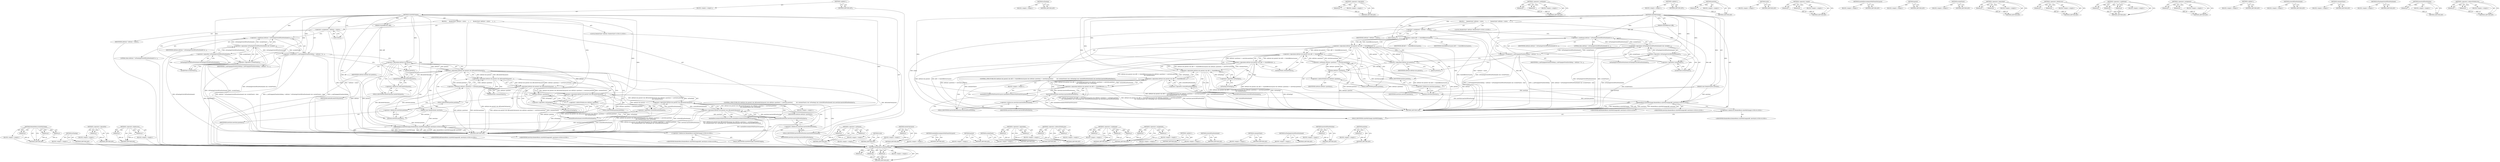 digraph "position" {
vulnerable_160 [label=<(METHOD,RenderBlock.styleWillChange)>];
vulnerable_161 [label=<(PARAM,p1)>];
vulnerable_162 [label=<(PARAM,p2)>];
vulnerable_163 [label=<(PARAM,p3)>];
vulnerable_164 [label=<(BLOCK,&lt;empty&gt;,&lt;empty&gt;)>];
vulnerable_165 [label=<(METHOD_RETURN,ANY)>];
vulnerable_147 [label=<(METHOD,isFloating)>];
vulnerable_148 [label=<(BLOCK,&lt;empty&gt;,&lt;empty&gt;)>];
vulnerable_149 [label=<(METHOD_RETURN,ANY)>];
vulnerable_107 [label=<(METHOD,&lt;operator&gt;.logicalNot)>];
vulnerable_108 [label=<(PARAM,p1)>];
vulnerable_109 [label=<(BLOCK,&lt;empty&gt;,&lt;empty&gt;)>];
vulnerable_110 [label=<(METHOD_RETURN,ANY)>];
vulnerable_125 [label=<(METHOD,&lt;operator&gt;.notEquals)>];
vulnerable_126 [label=<(PARAM,p1)>];
vulnerable_127 [label=<(PARAM,p2)>];
vulnerable_128 [label=<(BLOCK,&lt;empty&gt;,&lt;empty&gt;)>];
vulnerable_129 [label=<(METHOD_RETURN,ANY)>];
vulnerable_6 [label=<(METHOD,&lt;global&gt;)<SUB>1</SUB>>];
vulnerable_7 [label=<(BLOCK,&lt;empty&gt;,&lt;empty&gt;)<SUB>1</SUB>>];
vulnerable_8 [label=<(METHOD,styleWillChange)<SUB>1</SUB>>];
vulnerable_9 [label=<(PARAM,StyleDifference diff)<SUB>1</SUB>>];
vulnerable_10 [label=<(PARAM,const RenderStyle&amp; newStyle)<SUB>1</SUB>>];
vulnerable_11 [label=<(BLOCK,{
     RenderStyle* oldStyle = style();
     s_...,{
     RenderStyle* oldStyle = style();
     s_...)<SUB>2</SUB>>];
vulnerable_12 [label="<(LOCAL,RenderStyle* oldStyle: RenderStyle*)<SUB>3</SUB>>"];
vulnerable_13 [label=<(&lt;operator&gt;.assignment,* oldStyle = style())<SUB>3</SUB>>];
vulnerable_14 [label=<(IDENTIFIER,oldStyle,* oldStyle = style())<SUB>3</SUB>>];
vulnerable_15 [label=<(style,style())<SUB>3</SUB>>];
vulnerable_16 [label=<(&lt;operator&gt;.assignment,s_canPropagateFloatIntoSibling = oldStyle ? !is...)<SUB>4</SUB>>];
vulnerable_17 [label=<(IDENTIFIER,s_canPropagateFloatIntoSibling,s_canPropagateFloatIntoSibling = oldStyle ? !is...)<SUB>4</SUB>>];
vulnerable_18 [label=<(&lt;operator&gt;.conditional,oldStyle ? !isFloatingOrOutOfFlowPositioned() &amp;...)<SUB>4</SUB>>];
vulnerable_19 [label=<(IDENTIFIER,oldStyle,oldStyle ? !isFloatingOrOutOfFlowPositioned() &amp;...)<SUB>4</SUB>>];
vulnerable_20 [label=<(&lt;operator&gt;.logicalAnd,!isFloatingOrOutOfFlowPositioned() &amp;&amp; !avoidsFl...)<SUB>4</SUB>>];
vulnerable_21 [label=<(&lt;operator&gt;.logicalNot,!isFloatingOrOutOfFlowPositioned())<SUB>4</SUB>>];
vulnerable_22 [label=<(isFloatingOrOutOfFlowPositioned,isFloatingOrOutOfFlowPositioned())<SUB>4</SUB>>];
vulnerable_23 [label=<(&lt;operator&gt;.logicalNot,!avoidsFloats())<SUB>4</SUB>>];
vulnerable_24 [label=<(avoidsFloats,avoidsFloats())<SUB>4</SUB>>];
vulnerable_25 [label=<(LITERAL,false,oldStyle ? !isFloatingOrOutOfFlowPositioned() &amp;...)<SUB>4</SUB>>];
vulnerable_26 [label=<(CONTROL_STRUCTURE,IF,if (oldStyle &amp;&amp; parent() &amp;&amp; diff == StyleDifferenceLayout &amp;&amp; oldStyle-&gt;position() != newStyle.position()
         &amp;&amp; containsFloats() &amp;&amp; !isFloating() &amp;&amp; !isOutOfFlowPositioned() &amp;&amp; newStyle.hasOutOfFlowPosition()))<SUB>5</SUB>>];
vulnerable_27 [label=<(&lt;operator&gt;.logicalAnd,oldStyle &amp;&amp; parent() &amp;&amp; diff == StyleDifference...)<SUB>5</SUB>>];
vulnerable_28 [label=<(&lt;operator&gt;.logicalAnd,oldStyle &amp;&amp; parent() &amp;&amp; diff == StyleDifference...)<SUB>5</SUB>>];
vulnerable_29 [label=<(&lt;operator&gt;.logicalAnd,oldStyle &amp;&amp; parent() &amp;&amp; diff == StyleDifference...)<SUB>5</SUB>>];
vulnerable_30 [label=<(&lt;operator&gt;.logicalAnd,oldStyle &amp;&amp; parent() &amp;&amp; diff == StyleDifference...)<SUB>5</SUB>>];
vulnerable_31 [label=<(&lt;operator&gt;.logicalAnd,oldStyle &amp;&amp; parent() &amp;&amp; diff == StyleDifference...)<SUB>5</SUB>>];
vulnerable_32 [label=<(&lt;operator&gt;.logicalAnd,oldStyle &amp;&amp; parent() &amp;&amp; diff == StyleDifference...)<SUB>5</SUB>>];
vulnerable_33 [label=<(&lt;operator&gt;.logicalAnd,oldStyle &amp;&amp; parent())<SUB>5</SUB>>];
vulnerable_34 [label=<(IDENTIFIER,oldStyle,oldStyle &amp;&amp; parent())<SUB>5</SUB>>];
vulnerable_35 [label=<(parent,parent())<SUB>5</SUB>>];
vulnerable_36 [label=<(&lt;operator&gt;.equals,diff == StyleDifferenceLayout)<SUB>5</SUB>>];
vulnerable_37 [label=<(IDENTIFIER,diff,diff == StyleDifferenceLayout)<SUB>5</SUB>>];
vulnerable_38 [label=<(IDENTIFIER,StyleDifferenceLayout,diff == StyleDifferenceLayout)<SUB>5</SUB>>];
vulnerable_39 [label=<(&lt;operator&gt;.notEquals,oldStyle-&gt;position() != newStyle.position())<SUB>5</SUB>>];
vulnerable_40 [label=<(position,oldStyle-&gt;position())<SUB>5</SUB>>];
vulnerable_41 [label=<(&lt;operator&gt;.indirectFieldAccess,oldStyle-&gt;position)<SUB>5</SUB>>];
vulnerable_42 [label=<(IDENTIFIER,oldStyle,oldStyle-&gt;position())<SUB>5</SUB>>];
vulnerable_43 [label=<(FIELD_IDENTIFIER,position,position)<SUB>5</SUB>>];
vulnerable_44 [label=<(position,newStyle.position())<SUB>5</SUB>>];
vulnerable_45 [label=<(&lt;operator&gt;.fieldAccess,newStyle.position)<SUB>5</SUB>>];
vulnerable_46 [label=<(IDENTIFIER,newStyle,newStyle.position())<SUB>5</SUB>>];
vulnerable_47 [label=<(FIELD_IDENTIFIER,position,position)<SUB>5</SUB>>];
vulnerable_48 [label=<(containsFloats,containsFloats())<SUB>6</SUB>>];
vulnerable_49 [label=<(&lt;operator&gt;.logicalNot,!isFloating())<SUB>6</SUB>>];
vulnerable_50 [label=<(isFloating,isFloating())<SUB>6</SUB>>];
vulnerable_51 [label=<(&lt;operator&gt;.logicalNot,!isOutOfFlowPositioned())<SUB>6</SUB>>];
vulnerable_52 [label=<(isOutOfFlowPositioned,isOutOfFlowPositioned())<SUB>6</SUB>>];
vulnerable_53 [label=<(hasOutOfFlowPosition,newStyle.hasOutOfFlowPosition())<SUB>6</SUB>>];
vulnerable_54 [label=<(&lt;operator&gt;.fieldAccess,newStyle.hasOutOfFlowPosition)<SUB>6</SUB>>];
vulnerable_55 [label=<(IDENTIFIER,newStyle,newStyle.hasOutOfFlowPosition())<SUB>6</SUB>>];
vulnerable_56 [label=<(FIELD_IDENTIFIER,hasOutOfFlowPosition,hasOutOfFlowPosition)<SUB>6</SUB>>];
vulnerable_57 [label=<(BLOCK,&lt;empty&gt;,&lt;empty&gt;)<SUB>7</SUB>>];
vulnerable_58 [label=<(markAllDescendantsWithFloatsForLayout,markAllDescendantsWithFloatsForLayout())<SUB>7</SUB>>];
vulnerable_59 [label="<(RenderBlock.styleWillChange,RenderBlock::styleWillChange(diff, newStyle))<SUB>9</SUB>>"];
vulnerable_60 [label="<(&lt;operator&gt;.fieldAccess,RenderBlock::styleWillChange)<SUB>9</SUB>>"];
vulnerable_61 [label="<(IDENTIFIER,RenderBlock,RenderBlock::styleWillChange(diff, newStyle))<SUB>9</SUB>>"];
vulnerable_62 [label=<(FIELD_IDENTIFIER,styleWillChange,styleWillChange)<SUB>9</SUB>>];
vulnerable_63 [label="<(IDENTIFIER,diff,RenderBlock::styleWillChange(diff, newStyle))<SUB>9</SUB>>"];
vulnerable_64 [label="<(IDENTIFIER,newStyle,RenderBlock::styleWillChange(diff, newStyle))<SUB>9</SUB>>"];
vulnerable_65 [label=<(METHOD_RETURN,void)<SUB>1</SUB>>];
vulnerable_67 [label=<(METHOD_RETURN,ANY)<SUB>1</SUB>>];
vulnerable_130 [label=<(METHOD,position)>];
vulnerable_131 [label=<(PARAM,p1)>];
vulnerable_132 [label=<(BLOCK,&lt;empty&gt;,&lt;empty&gt;)>];
vulnerable_133 [label=<(METHOD_RETURN,ANY)>];
vulnerable_93 [label=<(METHOD,style)>];
vulnerable_94 [label=<(BLOCK,&lt;empty&gt;,&lt;empty&gt;)>];
vulnerable_95 [label=<(METHOD_RETURN,ANY)>];
vulnerable_120 [label=<(METHOD,&lt;operator&gt;.equals)>];
vulnerable_121 [label=<(PARAM,p1)>];
vulnerable_122 [label=<(PARAM,p2)>];
vulnerable_123 [label=<(BLOCK,&lt;empty&gt;,&lt;empty&gt;)>];
vulnerable_124 [label=<(METHOD_RETURN,ANY)>];
vulnerable_157 [label=<(METHOD,markAllDescendantsWithFloatsForLayout)>];
vulnerable_158 [label=<(BLOCK,&lt;empty&gt;,&lt;empty&gt;)>];
vulnerable_159 [label=<(METHOD_RETURN,ANY)>];
vulnerable_117 [label=<(METHOD,parent)>];
vulnerable_118 [label=<(BLOCK,&lt;empty&gt;,&lt;empty&gt;)>];
vulnerable_119 [label=<(METHOD_RETURN,ANY)>];
vulnerable_114 [label=<(METHOD,avoidsFloats)>];
vulnerable_115 [label=<(BLOCK,&lt;empty&gt;,&lt;empty&gt;)>];
vulnerable_116 [label=<(METHOD_RETURN,ANY)>];
vulnerable_102 [label=<(METHOD,&lt;operator&gt;.logicalAnd)>];
vulnerable_103 [label=<(PARAM,p1)>];
vulnerable_104 [label=<(PARAM,p2)>];
vulnerable_105 [label=<(BLOCK,&lt;empty&gt;,&lt;empty&gt;)>];
vulnerable_106 [label=<(METHOD_RETURN,ANY)>];
vulnerable_139 [label=<(METHOD,&lt;operator&gt;.fieldAccess)>];
vulnerable_140 [label=<(PARAM,p1)>];
vulnerable_141 [label=<(PARAM,p2)>];
vulnerable_142 [label=<(BLOCK,&lt;empty&gt;,&lt;empty&gt;)>];
vulnerable_143 [label=<(METHOD_RETURN,ANY)>];
vulnerable_96 [label=<(METHOD,&lt;operator&gt;.conditional)>];
vulnerable_97 [label=<(PARAM,p1)>];
vulnerable_98 [label=<(PARAM,p2)>];
vulnerable_99 [label=<(PARAM,p3)>];
vulnerable_100 [label=<(BLOCK,&lt;empty&gt;,&lt;empty&gt;)>];
vulnerable_101 [label=<(METHOD_RETURN,ANY)>];
vulnerable_88 [label=<(METHOD,&lt;operator&gt;.assignment)>];
vulnerable_89 [label=<(PARAM,p1)>];
vulnerable_90 [label=<(PARAM,p2)>];
vulnerable_91 [label=<(BLOCK,&lt;empty&gt;,&lt;empty&gt;)>];
vulnerable_92 [label=<(METHOD_RETURN,ANY)>];
vulnerable_82 [label=<(METHOD,&lt;global&gt;)<SUB>1</SUB>>];
vulnerable_83 [label=<(BLOCK,&lt;empty&gt;,&lt;empty&gt;)>];
vulnerable_84 [label=<(METHOD_RETURN,ANY)>];
vulnerable_150 [label=<(METHOD,isOutOfFlowPositioned)>];
vulnerable_151 [label=<(BLOCK,&lt;empty&gt;,&lt;empty&gt;)>];
vulnerable_152 [label=<(METHOD_RETURN,ANY)>];
vulnerable_144 [label=<(METHOD,containsFloats)>];
vulnerable_145 [label=<(BLOCK,&lt;empty&gt;,&lt;empty&gt;)>];
vulnerable_146 [label=<(METHOD_RETURN,ANY)>];
vulnerable_111 [label=<(METHOD,isFloatingOrOutOfFlowPositioned)>];
vulnerable_112 [label=<(BLOCK,&lt;empty&gt;,&lt;empty&gt;)>];
vulnerable_113 [label=<(METHOD_RETURN,ANY)>];
vulnerable_153 [label=<(METHOD,hasOutOfFlowPosition)>];
vulnerable_154 [label=<(PARAM,p1)>];
vulnerable_155 [label=<(BLOCK,&lt;empty&gt;,&lt;empty&gt;)>];
vulnerable_156 [label=<(METHOD_RETURN,ANY)>];
vulnerable_134 [label=<(METHOD,&lt;operator&gt;.indirectFieldAccess)>];
vulnerable_135 [label=<(PARAM,p1)>];
vulnerable_136 [label=<(PARAM,p2)>];
vulnerable_137 [label=<(BLOCK,&lt;empty&gt;,&lt;empty&gt;)>];
vulnerable_138 [label=<(METHOD_RETURN,ANY)>];
fixed_160 [label=<(METHOD,RenderBlock.styleWillChange)>];
fixed_161 [label=<(PARAM,p1)>];
fixed_162 [label=<(PARAM,p2)>];
fixed_163 [label=<(PARAM,p3)>];
fixed_164 [label=<(BLOCK,&lt;empty&gt;,&lt;empty&gt;)>];
fixed_165 [label=<(METHOD_RETURN,ANY)>];
fixed_147 [label=<(METHOD,isFloating)>];
fixed_148 [label=<(BLOCK,&lt;empty&gt;,&lt;empty&gt;)>];
fixed_149 [label=<(METHOD_RETURN,ANY)>];
fixed_108 [label=<(METHOD,&lt;operator&gt;.logicalNot)>];
fixed_109 [label=<(PARAM,p1)>];
fixed_110 [label=<(BLOCK,&lt;empty&gt;,&lt;empty&gt;)>];
fixed_111 [label=<(METHOD_RETURN,ANY)>];
fixed_125 [label=<(METHOD,&lt;operator&gt;.fieldAccess)>];
fixed_126 [label=<(PARAM,p1)>];
fixed_127 [label=<(PARAM,p2)>];
fixed_128 [label=<(BLOCK,&lt;empty&gt;,&lt;empty&gt;)>];
fixed_129 [label=<(METHOD_RETURN,ANY)>];
fixed_6 [label=<(METHOD,&lt;global&gt;)<SUB>1</SUB>>];
fixed_7 [label=<(BLOCK,&lt;empty&gt;,&lt;empty&gt;)<SUB>1</SUB>>];
fixed_8 [label=<(METHOD,styleWillChange)<SUB>1</SUB>>];
fixed_9 [label=<(PARAM,StyleDifference diff)<SUB>1</SUB>>];
fixed_10 [label=<(PARAM,const RenderStyle&amp; newStyle)<SUB>1</SUB>>];
fixed_11 [label=<(BLOCK,{
     RenderStyle* oldStyle = style();
     s_...,{
     RenderStyle* oldStyle = style();
     s_...)<SUB>2</SUB>>];
fixed_12 [label="<(LOCAL,RenderStyle* oldStyle: RenderStyle*)<SUB>3</SUB>>"];
fixed_13 [label=<(&lt;operator&gt;.assignment,* oldStyle = style())<SUB>3</SUB>>];
fixed_14 [label=<(IDENTIFIER,oldStyle,* oldStyle = style())<SUB>3</SUB>>];
fixed_15 [label=<(style,style())<SUB>3</SUB>>];
fixed_16 [label=<(&lt;operator&gt;.assignment,s_canPropagateFloatIntoSibling = oldStyle ? !is...)<SUB>4</SUB>>];
fixed_17 [label=<(IDENTIFIER,s_canPropagateFloatIntoSibling,s_canPropagateFloatIntoSibling = oldStyle ? !is...)<SUB>4</SUB>>];
fixed_18 [label=<(&lt;operator&gt;.conditional,oldStyle ? !isFloatingOrOutOfFlowPositioned() &amp;...)<SUB>4</SUB>>];
fixed_19 [label=<(IDENTIFIER,oldStyle,oldStyle ? !isFloatingOrOutOfFlowPositioned() &amp;...)<SUB>4</SUB>>];
fixed_20 [label=<(&lt;operator&gt;.logicalAnd,!isFloatingOrOutOfFlowPositioned() &amp;&amp; !avoidsFl...)<SUB>4</SUB>>];
fixed_21 [label=<(&lt;operator&gt;.logicalNot,!isFloatingOrOutOfFlowPositioned())<SUB>4</SUB>>];
fixed_22 [label=<(isFloatingOrOutOfFlowPositioned,isFloatingOrOutOfFlowPositioned())<SUB>4</SUB>>];
fixed_23 [label=<(&lt;operator&gt;.logicalNot,!avoidsFloats())<SUB>4</SUB>>];
fixed_24 [label=<(avoidsFloats,avoidsFloats())<SUB>4</SUB>>];
fixed_25 [label=<(LITERAL,false,oldStyle ? !isFloatingOrOutOfFlowPositioned() &amp;...)<SUB>4</SUB>>];
fixed_26 [label=<(CONTROL_STRUCTURE,IF,if (oldStyle &amp;&amp; parent() &amp;&amp; diff.needsFullLayout() &amp;&amp; oldStyle-&gt;position() != newStyle.position()
         &amp;&amp; containsFloats() &amp;&amp; !isFloating() &amp;&amp; !isOutOfFlowPositioned() &amp;&amp; newStyle.hasOutOfFlowPosition()))<SUB>5</SUB>>];
fixed_27 [label=<(&lt;operator&gt;.logicalAnd,oldStyle &amp;&amp; parent() &amp;&amp; diff.needsFullLayout() ...)<SUB>5</SUB>>];
fixed_28 [label=<(&lt;operator&gt;.logicalAnd,oldStyle &amp;&amp; parent() &amp;&amp; diff.needsFullLayout() ...)<SUB>5</SUB>>];
fixed_29 [label=<(&lt;operator&gt;.logicalAnd,oldStyle &amp;&amp; parent() &amp;&amp; diff.needsFullLayout() ...)<SUB>5</SUB>>];
fixed_30 [label=<(&lt;operator&gt;.logicalAnd,oldStyle &amp;&amp; parent() &amp;&amp; diff.needsFullLayout() ...)<SUB>5</SUB>>];
fixed_31 [label=<(&lt;operator&gt;.logicalAnd,oldStyle &amp;&amp; parent() &amp;&amp; diff.needsFullLayout() ...)<SUB>5</SUB>>];
fixed_32 [label=<(&lt;operator&gt;.logicalAnd,oldStyle &amp;&amp; parent() &amp;&amp; diff.needsFullLayout())<SUB>5</SUB>>];
fixed_33 [label=<(&lt;operator&gt;.logicalAnd,oldStyle &amp;&amp; parent())<SUB>5</SUB>>];
fixed_34 [label=<(IDENTIFIER,oldStyle,oldStyle &amp;&amp; parent())<SUB>5</SUB>>];
fixed_35 [label=<(parent,parent())<SUB>5</SUB>>];
fixed_36 [label=<(needsFullLayout,diff.needsFullLayout())<SUB>5</SUB>>];
fixed_37 [label=<(&lt;operator&gt;.fieldAccess,diff.needsFullLayout)<SUB>5</SUB>>];
fixed_38 [label=<(IDENTIFIER,diff,diff.needsFullLayout())<SUB>5</SUB>>];
fixed_39 [label=<(FIELD_IDENTIFIER,needsFullLayout,needsFullLayout)<SUB>5</SUB>>];
fixed_40 [label=<(&lt;operator&gt;.notEquals,oldStyle-&gt;position() != newStyle.position())<SUB>5</SUB>>];
fixed_41 [label=<(position,oldStyle-&gt;position())<SUB>5</SUB>>];
fixed_42 [label=<(&lt;operator&gt;.indirectFieldAccess,oldStyle-&gt;position)<SUB>5</SUB>>];
fixed_43 [label=<(IDENTIFIER,oldStyle,oldStyle-&gt;position())<SUB>5</SUB>>];
fixed_44 [label=<(FIELD_IDENTIFIER,position,position)<SUB>5</SUB>>];
fixed_45 [label=<(position,newStyle.position())<SUB>5</SUB>>];
fixed_46 [label=<(&lt;operator&gt;.fieldAccess,newStyle.position)<SUB>5</SUB>>];
fixed_47 [label=<(IDENTIFIER,newStyle,newStyle.position())<SUB>5</SUB>>];
fixed_48 [label=<(FIELD_IDENTIFIER,position,position)<SUB>5</SUB>>];
fixed_49 [label=<(containsFloats,containsFloats())<SUB>6</SUB>>];
fixed_50 [label=<(&lt;operator&gt;.logicalNot,!isFloating())<SUB>6</SUB>>];
fixed_51 [label=<(isFloating,isFloating())<SUB>6</SUB>>];
fixed_52 [label=<(&lt;operator&gt;.logicalNot,!isOutOfFlowPositioned())<SUB>6</SUB>>];
fixed_53 [label=<(isOutOfFlowPositioned,isOutOfFlowPositioned())<SUB>6</SUB>>];
fixed_54 [label=<(hasOutOfFlowPosition,newStyle.hasOutOfFlowPosition())<SUB>6</SUB>>];
fixed_55 [label=<(&lt;operator&gt;.fieldAccess,newStyle.hasOutOfFlowPosition)<SUB>6</SUB>>];
fixed_56 [label=<(IDENTIFIER,newStyle,newStyle.hasOutOfFlowPosition())<SUB>6</SUB>>];
fixed_57 [label=<(FIELD_IDENTIFIER,hasOutOfFlowPosition,hasOutOfFlowPosition)<SUB>6</SUB>>];
fixed_58 [label=<(BLOCK,&lt;empty&gt;,&lt;empty&gt;)<SUB>7</SUB>>];
fixed_59 [label=<(markAllDescendantsWithFloatsForLayout,markAllDescendantsWithFloatsForLayout())<SUB>7</SUB>>];
fixed_60 [label="<(RenderBlock.styleWillChange,RenderBlock::styleWillChange(diff, newStyle))<SUB>9</SUB>>"];
fixed_61 [label="<(&lt;operator&gt;.fieldAccess,RenderBlock::styleWillChange)<SUB>9</SUB>>"];
fixed_62 [label="<(IDENTIFIER,RenderBlock,RenderBlock::styleWillChange(diff, newStyle))<SUB>9</SUB>>"];
fixed_63 [label=<(FIELD_IDENTIFIER,styleWillChange,styleWillChange)<SUB>9</SUB>>];
fixed_64 [label="<(IDENTIFIER,diff,RenderBlock::styleWillChange(diff, newStyle))<SUB>9</SUB>>"];
fixed_65 [label="<(IDENTIFIER,newStyle,RenderBlock::styleWillChange(diff, newStyle))<SUB>9</SUB>>"];
fixed_66 [label=<(METHOD_RETURN,void)<SUB>1</SUB>>];
fixed_68 [label=<(METHOD_RETURN,ANY)<SUB>1</SUB>>];
fixed_130 [label=<(METHOD,&lt;operator&gt;.notEquals)>];
fixed_131 [label=<(PARAM,p1)>];
fixed_132 [label=<(PARAM,p2)>];
fixed_133 [label=<(BLOCK,&lt;empty&gt;,&lt;empty&gt;)>];
fixed_134 [label=<(METHOD_RETURN,ANY)>];
fixed_94 [label=<(METHOD,style)>];
fixed_95 [label=<(BLOCK,&lt;empty&gt;,&lt;empty&gt;)>];
fixed_96 [label=<(METHOD_RETURN,ANY)>];
fixed_121 [label=<(METHOD,needsFullLayout)>];
fixed_122 [label=<(PARAM,p1)>];
fixed_123 [label=<(BLOCK,&lt;empty&gt;,&lt;empty&gt;)>];
fixed_124 [label=<(METHOD_RETURN,ANY)>];
fixed_157 [label=<(METHOD,markAllDescendantsWithFloatsForLayout)>];
fixed_158 [label=<(BLOCK,&lt;empty&gt;,&lt;empty&gt;)>];
fixed_159 [label=<(METHOD_RETURN,ANY)>];
fixed_118 [label=<(METHOD,parent)>];
fixed_119 [label=<(BLOCK,&lt;empty&gt;,&lt;empty&gt;)>];
fixed_120 [label=<(METHOD_RETURN,ANY)>];
fixed_115 [label=<(METHOD,avoidsFloats)>];
fixed_116 [label=<(BLOCK,&lt;empty&gt;,&lt;empty&gt;)>];
fixed_117 [label=<(METHOD_RETURN,ANY)>];
fixed_103 [label=<(METHOD,&lt;operator&gt;.logicalAnd)>];
fixed_104 [label=<(PARAM,p1)>];
fixed_105 [label=<(PARAM,p2)>];
fixed_106 [label=<(BLOCK,&lt;empty&gt;,&lt;empty&gt;)>];
fixed_107 [label=<(METHOD_RETURN,ANY)>];
fixed_139 [label=<(METHOD,&lt;operator&gt;.indirectFieldAccess)>];
fixed_140 [label=<(PARAM,p1)>];
fixed_141 [label=<(PARAM,p2)>];
fixed_142 [label=<(BLOCK,&lt;empty&gt;,&lt;empty&gt;)>];
fixed_143 [label=<(METHOD_RETURN,ANY)>];
fixed_97 [label=<(METHOD,&lt;operator&gt;.conditional)>];
fixed_98 [label=<(PARAM,p1)>];
fixed_99 [label=<(PARAM,p2)>];
fixed_100 [label=<(PARAM,p3)>];
fixed_101 [label=<(BLOCK,&lt;empty&gt;,&lt;empty&gt;)>];
fixed_102 [label=<(METHOD_RETURN,ANY)>];
fixed_89 [label=<(METHOD,&lt;operator&gt;.assignment)>];
fixed_90 [label=<(PARAM,p1)>];
fixed_91 [label=<(PARAM,p2)>];
fixed_92 [label=<(BLOCK,&lt;empty&gt;,&lt;empty&gt;)>];
fixed_93 [label=<(METHOD_RETURN,ANY)>];
fixed_83 [label=<(METHOD,&lt;global&gt;)<SUB>1</SUB>>];
fixed_84 [label=<(BLOCK,&lt;empty&gt;,&lt;empty&gt;)>];
fixed_85 [label=<(METHOD_RETURN,ANY)>];
fixed_150 [label=<(METHOD,isOutOfFlowPositioned)>];
fixed_151 [label=<(BLOCK,&lt;empty&gt;,&lt;empty&gt;)>];
fixed_152 [label=<(METHOD_RETURN,ANY)>];
fixed_144 [label=<(METHOD,containsFloats)>];
fixed_145 [label=<(BLOCK,&lt;empty&gt;,&lt;empty&gt;)>];
fixed_146 [label=<(METHOD_RETURN,ANY)>];
fixed_112 [label=<(METHOD,isFloatingOrOutOfFlowPositioned)>];
fixed_113 [label=<(BLOCK,&lt;empty&gt;,&lt;empty&gt;)>];
fixed_114 [label=<(METHOD_RETURN,ANY)>];
fixed_153 [label=<(METHOD,hasOutOfFlowPosition)>];
fixed_154 [label=<(PARAM,p1)>];
fixed_155 [label=<(BLOCK,&lt;empty&gt;,&lt;empty&gt;)>];
fixed_156 [label=<(METHOD_RETURN,ANY)>];
fixed_135 [label=<(METHOD,position)>];
fixed_136 [label=<(PARAM,p1)>];
fixed_137 [label=<(BLOCK,&lt;empty&gt;,&lt;empty&gt;)>];
fixed_138 [label=<(METHOD_RETURN,ANY)>];
vulnerable_160 -> vulnerable_161  [key=0, label="AST: "];
vulnerable_160 -> vulnerable_161  [key=1, label="DDG: "];
vulnerable_160 -> vulnerable_164  [key=0, label="AST: "];
vulnerable_160 -> vulnerable_162  [key=0, label="AST: "];
vulnerable_160 -> vulnerable_162  [key=1, label="DDG: "];
vulnerable_160 -> vulnerable_165  [key=0, label="AST: "];
vulnerable_160 -> vulnerable_165  [key=1, label="CFG: "];
vulnerable_160 -> vulnerable_163  [key=0, label="AST: "];
vulnerable_160 -> vulnerable_163  [key=1, label="DDG: "];
vulnerable_161 -> vulnerable_165  [key=0, label="DDG: p1"];
vulnerable_162 -> vulnerable_165  [key=0, label="DDG: p2"];
vulnerable_163 -> vulnerable_165  [key=0, label="DDG: p3"];
vulnerable_147 -> vulnerable_148  [key=0, label="AST: "];
vulnerable_147 -> vulnerable_149  [key=0, label="AST: "];
vulnerable_147 -> vulnerable_149  [key=1, label="CFG: "];
vulnerable_107 -> vulnerable_108  [key=0, label="AST: "];
vulnerable_107 -> vulnerable_108  [key=1, label="DDG: "];
vulnerable_107 -> vulnerable_109  [key=0, label="AST: "];
vulnerable_107 -> vulnerable_110  [key=0, label="AST: "];
vulnerable_107 -> vulnerable_110  [key=1, label="CFG: "];
vulnerable_108 -> vulnerable_110  [key=0, label="DDG: p1"];
vulnerable_125 -> vulnerable_126  [key=0, label="AST: "];
vulnerable_125 -> vulnerable_126  [key=1, label="DDG: "];
vulnerable_125 -> vulnerable_128  [key=0, label="AST: "];
vulnerable_125 -> vulnerable_127  [key=0, label="AST: "];
vulnerable_125 -> vulnerable_127  [key=1, label="DDG: "];
vulnerable_125 -> vulnerable_129  [key=0, label="AST: "];
vulnerable_125 -> vulnerable_129  [key=1, label="CFG: "];
vulnerable_126 -> vulnerable_129  [key=0, label="DDG: p1"];
vulnerable_127 -> vulnerable_129  [key=0, label="DDG: p2"];
vulnerable_6 -> vulnerable_7  [key=0, label="AST: "];
vulnerable_6 -> vulnerable_67  [key=0, label="AST: "];
vulnerable_6 -> vulnerable_67  [key=1, label="CFG: "];
vulnerable_7 -> vulnerable_8  [key=0, label="AST: "];
vulnerable_8 -> vulnerable_9  [key=0, label="AST: "];
vulnerable_8 -> vulnerable_9  [key=1, label="DDG: "];
vulnerable_8 -> vulnerable_10  [key=0, label="AST: "];
vulnerable_8 -> vulnerable_10  [key=1, label="DDG: "];
vulnerable_8 -> vulnerable_11  [key=0, label="AST: "];
vulnerable_8 -> vulnerable_65  [key=0, label="AST: "];
vulnerable_8 -> vulnerable_15  [key=0, label="CFG: "];
vulnerable_8 -> vulnerable_13  [key=0, label="DDG: "];
vulnerable_8 -> vulnerable_16  [key=0, label="DDG: "];
vulnerable_8 -> vulnerable_59  [key=0, label="DDG: "];
vulnerable_8 -> vulnerable_18  [key=0, label="DDG: "];
vulnerable_8 -> vulnerable_58  [key=0, label="DDG: "];
vulnerable_8 -> vulnerable_21  [key=0, label="DDG: "];
vulnerable_8 -> vulnerable_23  [key=0, label="DDG: "];
vulnerable_8 -> vulnerable_51  [key=0, label="DDG: "];
vulnerable_8 -> vulnerable_30  [key=0, label="DDG: "];
vulnerable_8 -> vulnerable_49  [key=0, label="DDG: "];
vulnerable_8 -> vulnerable_33  [key=0, label="DDG: "];
vulnerable_8 -> vulnerable_36  [key=0, label="DDG: "];
vulnerable_9 -> vulnerable_59  [key=0, label="DDG: diff"];
vulnerable_9 -> vulnerable_36  [key=0, label="DDG: diff"];
vulnerable_10 -> vulnerable_59  [key=0, label="DDG: newStyle"];
vulnerable_10 -> vulnerable_53  [key=0, label="DDG: newStyle"];
vulnerable_10 -> vulnerable_44  [key=0, label="DDG: newStyle"];
vulnerable_11 -> vulnerable_12  [key=0, label="AST: "];
vulnerable_11 -> vulnerable_13  [key=0, label="AST: "];
vulnerable_11 -> vulnerable_16  [key=0, label="AST: "];
vulnerable_11 -> vulnerable_26  [key=0, label="AST: "];
vulnerable_11 -> vulnerable_59  [key=0, label="AST: "];
vulnerable_13 -> vulnerable_14  [key=0, label="AST: "];
vulnerable_13 -> vulnerable_15  [key=0, label="AST: "];
vulnerable_13 -> vulnerable_22  [key=0, label="CFG: "];
vulnerable_13 -> vulnerable_18  [key=0, label="CFG: "];
vulnerable_13 -> vulnerable_65  [key=0, label="DDG: style()"];
vulnerable_13 -> vulnerable_65  [key=1, label="DDG: * oldStyle = style()"];
vulnerable_15 -> vulnerable_13  [key=0, label="CFG: "];
vulnerable_16 -> vulnerable_17  [key=0, label="AST: "];
vulnerable_16 -> vulnerable_18  [key=0, label="AST: "];
vulnerable_16 -> vulnerable_35  [key=0, label="CFG: "];
vulnerable_16 -> vulnerable_33  [key=0, label="CFG: "];
vulnerable_16 -> vulnerable_65  [key=0, label="DDG: oldStyle ? !isFloatingOrOutOfFlowPositioned() &amp;&amp; !avoidsFloats() : false"];
vulnerable_16 -> vulnerable_65  [key=1, label="DDG: s_canPropagateFloatIntoSibling = oldStyle ? !isFloatingOrOutOfFlowPositioned() &amp;&amp; !avoidsFloats() : false"];
vulnerable_16 -> vulnerable_65  [key=2, label="DDG: s_canPropagateFloatIntoSibling"];
vulnerable_18 -> vulnerable_19  [key=0, label="AST: "];
vulnerable_18 -> vulnerable_20  [key=0, label="AST: "];
vulnerable_18 -> vulnerable_25  [key=0, label="AST: "];
vulnerable_18 -> vulnerable_16  [key=0, label="CFG: "];
vulnerable_18 -> vulnerable_65  [key=0, label="DDG: !isFloatingOrOutOfFlowPositioned() &amp;&amp; !avoidsFloats()"];
vulnerable_20 -> vulnerable_21  [key=0, label="AST: "];
vulnerable_20 -> vulnerable_23  [key=0, label="AST: "];
vulnerable_20 -> vulnerable_18  [key=0, label="CFG: "];
vulnerable_20 -> vulnerable_18  [key=1, label="DDG: !isFloatingOrOutOfFlowPositioned()"];
vulnerable_20 -> vulnerable_18  [key=2, label="DDG: !avoidsFloats()"];
vulnerable_20 -> vulnerable_65  [key=0, label="DDG: !isFloatingOrOutOfFlowPositioned()"];
vulnerable_20 -> vulnerable_65  [key=1, label="DDG: !avoidsFloats()"];
vulnerable_20 -> vulnerable_16  [key=0, label="DDG: !isFloatingOrOutOfFlowPositioned()"];
vulnerable_20 -> vulnerable_16  [key=1, label="DDG: !avoidsFloats()"];
vulnerable_21 -> vulnerable_22  [key=0, label="AST: "];
vulnerable_21 -> vulnerable_24  [key=0, label="CFG: "];
vulnerable_21 -> vulnerable_24  [key=1, label="CDG: "];
vulnerable_21 -> vulnerable_20  [key=0, label="CFG: "];
vulnerable_21 -> vulnerable_20  [key=1, label="DDG: isFloatingOrOutOfFlowPositioned()"];
vulnerable_21 -> vulnerable_65  [key=0, label="DDG: isFloatingOrOutOfFlowPositioned()"];
vulnerable_21 -> vulnerable_23  [key=0, label="CDG: "];
vulnerable_22 -> vulnerable_21  [key=0, label="CFG: "];
vulnerable_23 -> vulnerable_24  [key=0, label="AST: "];
vulnerable_23 -> vulnerable_20  [key=0, label="CFG: "];
vulnerable_23 -> vulnerable_20  [key=1, label="DDG: avoidsFloats()"];
vulnerable_23 -> vulnerable_65  [key=0, label="DDG: avoidsFloats()"];
vulnerable_24 -> vulnerable_23  [key=0, label="CFG: "];
vulnerable_26 -> vulnerable_27  [key=0, label="AST: "];
vulnerable_26 -> vulnerable_57  [key=0, label="AST: "];
vulnerable_27 -> vulnerable_28  [key=0, label="AST: "];
vulnerable_27 -> vulnerable_53  [key=0, label="AST: "];
vulnerable_27 -> vulnerable_58  [key=0, label="CFG: "];
vulnerable_27 -> vulnerable_58  [key=1, label="CDG: "];
vulnerable_27 -> vulnerable_62  [key=0, label="CFG: "];
vulnerable_27 -> vulnerable_65  [key=0, label="DDG: oldStyle &amp;&amp; parent() &amp;&amp; diff == StyleDifferenceLayout &amp;&amp; oldStyle-&gt;position() != newStyle.position()
         &amp;&amp; containsFloats() &amp;&amp; !isFloating() &amp;&amp; !isOutOfFlowPositioned()"];
vulnerable_27 -> vulnerable_65  [key=1, label="DDG: newStyle.hasOutOfFlowPosition()"];
vulnerable_27 -> vulnerable_65  [key=2, label="DDG: oldStyle &amp;&amp; parent() &amp;&amp; diff == StyleDifferenceLayout &amp;&amp; oldStyle-&gt;position() != newStyle.position()
         &amp;&amp; containsFloats() &amp;&amp; !isFloating() &amp;&amp; !isOutOfFlowPositioned() &amp;&amp; newStyle.hasOutOfFlowPosition()"];
vulnerable_28 -> vulnerable_29  [key=0, label="AST: "];
vulnerable_28 -> vulnerable_51  [key=0, label="AST: "];
vulnerable_28 -> vulnerable_27  [key=0, label="CFG: "];
vulnerable_28 -> vulnerable_27  [key=1, label="DDG: oldStyle &amp;&amp; parent() &amp;&amp; diff == StyleDifferenceLayout &amp;&amp; oldStyle-&gt;position() != newStyle.position()
         &amp;&amp; containsFloats() &amp;&amp; !isFloating()"];
vulnerable_28 -> vulnerable_27  [key=2, label="DDG: !isOutOfFlowPositioned()"];
vulnerable_28 -> vulnerable_56  [key=0, label="CFG: "];
vulnerable_28 -> vulnerable_56  [key=1, label="CDG: "];
vulnerable_28 -> vulnerable_65  [key=0, label="DDG: oldStyle &amp;&amp; parent() &amp;&amp; diff == StyleDifferenceLayout &amp;&amp; oldStyle-&gt;position() != newStyle.position()
         &amp;&amp; containsFloats() &amp;&amp; !isFloating()"];
vulnerable_28 -> vulnerable_65  [key=1, label="DDG: !isOutOfFlowPositioned()"];
vulnerable_28 -> vulnerable_53  [key=0, label="CDG: "];
vulnerable_28 -> vulnerable_54  [key=0, label="CDG: "];
vulnerable_29 -> vulnerable_30  [key=0, label="AST: "];
vulnerable_29 -> vulnerable_49  [key=0, label="AST: "];
vulnerable_29 -> vulnerable_52  [key=0, label="CFG: "];
vulnerable_29 -> vulnerable_52  [key=1, label="CDG: "];
vulnerable_29 -> vulnerable_28  [key=0, label="CFG: "];
vulnerable_29 -> vulnerable_28  [key=1, label="DDG: oldStyle &amp;&amp; parent() &amp;&amp; diff == StyleDifferenceLayout &amp;&amp; oldStyle-&gt;position() != newStyle.position()
         &amp;&amp; containsFloats()"];
vulnerable_29 -> vulnerable_28  [key=2, label="DDG: !isFloating()"];
vulnerable_29 -> vulnerable_65  [key=0, label="DDG: oldStyle &amp;&amp; parent() &amp;&amp; diff == StyleDifferenceLayout &amp;&amp; oldStyle-&gt;position() != newStyle.position()
         &amp;&amp; containsFloats()"];
vulnerable_29 -> vulnerable_65  [key=1, label="DDG: !isFloating()"];
vulnerable_29 -> vulnerable_51  [key=0, label="CDG: "];
vulnerable_30 -> vulnerable_31  [key=0, label="AST: "];
vulnerable_30 -> vulnerable_48  [key=0, label="AST: "];
vulnerable_30 -> vulnerable_50  [key=0, label="CFG: "];
vulnerable_30 -> vulnerable_50  [key=1, label="CDG: "];
vulnerable_30 -> vulnerable_29  [key=0, label="CFG: "];
vulnerable_30 -> vulnerable_29  [key=1, label="DDG: oldStyle &amp;&amp; parent() &amp;&amp; diff == StyleDifferenceLayout &amp;&amp; oldStyle-&gt;position() != newStyle.position()"];
vulnerable_30 -> vulnerable_29  [key=2, label="DDG: containsFloats()"];
vulnerable_30 -> vulnerable_65  [key=0, label="DDG: oldStyle &amp;&amp; parent() &amp;&amp; diff == StyleDifferenceLayout &amp;&amp; oldStyle-&gt;position() != newStyle.position()"];
vulnerable_30 -> vulnerable_65  [key=1, label="DDG: containsFloats()"];
vulnerable_30 -> vulnerable_49  [key=0, label="CDG: "];
vulnerable_31 -> vulnerable_32  [key=0, label="AST: "];
vulnerable_31 -> vulnerable_39  [key=0, label="AST: "];
vulnerable_31 -> vulnerable_48  [key=0, label="CFG: "];
vulnerable_31 -> vulnerable_48  [key=1, label="CDG: "];
vulnerable_31 -> vulnerable_30  [key=0, label="CFG: "];
vulnerable_31 -> vulnerable_30  [key=1, label="DDG: oldStyle &amp;&amp; parent() &amp;&amp; diff == StyleDifferenceLayout"];
vulnerable_31 -> vulnerable_30  [key=2, label="DDG: oldStyle-&gt;position() != newStyle.position()"];
vulnerable_31 -> vulnerable_65  [key=0, label="DDG: oldStyle &amp;&amp; parent() &amp;&amp; diff == StyleDifferenceLayout"];
vulnerable_31 -> vulnerable_65  [key=1, label="DDG: oldStyle-&gt;position() != newStyle.position()"];
vulnerable_32 -> vulnerable_33  [key=0, label="AST: "];
vulnerable_32 -> vulnerable_36  [key=0, label="AST: "];
vulnerable_32 -> vulnerable_31  [key=0, label="CFG: "];
vulnerable_32 -> vulnerable_31  [key=1, label="DDG: oldStyle &amp;&amp; parent()"];
vulnerable_32 -> vulnerable_31  [key=2, label="DDG: diff == StyleDifferenceLayout"];
vulnerable_32 -> vulnerable_43  [key=0, label="CFG: "];
vulnerable_32 -> vulnerable_43  [key=1, label="CDG: "];
vulnerable_32 -> vulnerable_65  [key=0, label="DDG: oldStyle &amp;&amp; parent()"];
vulnerable_32 -> vulnerable_65  [key=1, label="DDG: diff == StyleDifferenceLayout"];
vulnerable_32 -> vulnerable_47  [key=0, label="CDG: "];
vulnerable_32 -> vulnerable_41  [key=0, label="CDG: "];
vulnerable_32 -> vulnerable_45  [key=0, label="CDG: "];
vulnerable_32 -> vulnerable_40  [key=0, label="CDG: "];
vulnerable_32 -> vulnerable_44  [key=0, label="CDG: "];
vulnerable_32 -> vulnerable_39  [key=0, label="CDG: "];
vulnerable_33 -> vulnerable_34  [key=0, label="AST: "];
vulnerable_33 -> vulnerable_35  [key=0, label="AST: "];
vulnerable_33 -> vulnerable_32  [key=0, label="CFG: "];
vulnerable_33 -> vulnerable_32  [key=1, label="DDG: oldStyle"];
vulnerable_33 -> vulnerable_32  [key=2, label="DDG: parent()"];
vulnerable_33 -> vulnerable_36  [key=0, label="CFG: "];
vulnerable_33 -> vulnerable_36  [key=1, label="CDG: "];
vulnerable_33 -> vulnerable_65  [key=0, label="DDG: oldStyle"];
vulnerable_33 -> vulnerable_65  [key=1, label="DDG: parent()"];
vulnerable_33 -> vulnerable_40  [key=0, label="DDG: oldStyle"];
vulnerable_35 -> vulnerable_33  [key=0, label="CFG: "];
vulnerable_36 -> vulnerable_37  [key=0, label="AST: "];
vulnerable_36 -> vulnerable_38  [key=0, label="AST: "];
vulnerable_36 -> vulnerable_32  [key=0, label="CFG: "];
vulnerable_36 -> vulnerable_32  [key=1, label="DDG: diff"];
vulnerable_36 -> vulnerable_32  [key=2, label="DDG: StyleDifferenceLayout"];
vulnerable_36 -> vulnerable_65  [key=0, label="DDG: StyleDifferenceLayout"];
vulnerable_36 -> vulnerable_59  [key=0, label="DDG: diff"];
vulnerable_39 -> vulnerable_40  [key=0, label="AST: "];
vulnerable_39 -> vulnerable_44  [key=0, label="AST: "];
vulnerable_39 -> vulnerable_31  [key=0, label="CFG: "];
vulnerable_39 -> vulnerable_31  [key=1, label="DDG: oldStyle-&gt;position()"];
vulnerable_39 -> vulnerable_31  [key=2, label="DDG: newStyle.position()"];
vulnerable_39 -> vulnerable_65  [key=0, label="DDG: oldStyle-&gt;position()"];
vulnerable_39 -> vulnerable_65  [key=1, label="DDG: newStyle.position()"];
vulnerable_40 -> vulnerable_41  [key=0, label="AST: "];
vulnerable_40 -> vulnerable_47  [key=0, label="CFG: "];
vulnerable_40 -> vulnerable_65  [key=0, label="DDG: oldStyle-&gt;position"];
vulnerable_40 -> vulnerable_39  [key=0, label="DDG: oldStyle-&gt;position"];
vulnerable_41 -> vulnerable_42  [key=0, label="AST: "];
vulnerable_41 -> vulnerable_43  [key=0, label="AST: "];
vulnerable_41 -> vulnerable_40  [key=0, label="CFG: "];
vulnerable_43 -> vulnerable_41  [key=0, label="CFG: "];
vulnerable_44 -> vulnerable_45  [key=0, label="AST: "];
vulnerable_44 -> vulnerable_39  [key=0, label="CFG: "];
vulnerable_44 -> vulnerable_39  [key=1, label="DDG: newStyle.position"];
vulnerable_44 -> vulnerable_59  [key=0, label="DDG: newStyle.position"];
vulnerable_45 -> vulnerable_46  [key=0, label="AST: "];
vulnerable_45 -> vulnerable_47  [key=0, label="AST: "];
vulnerable_45 -> vulnerable_44  [key=0, label="CFG: "];
vulnerable_47 -> vulnerable_45  [key=0, label="CFG: "];
vulnerable_48 -> vulnerable_30  [key=0, label="CFG: "];
vulnerable_49 -> vulnerable_50  [key=0, label="AST: "];
vulnerable_49 -> vulnerable_29  [key=0, label="CFG: "];
vulnerable_49 -> vulnerable_29  [key=1, label="DDG: isFloating()"];
vulnerable_49 -> vulnerable_65  [key=0, label="DDG: isFloating()"];
vulnerable_50 -> vulnerable_49  [key=0, label="CFG: "];
vulnerable_51 -> vulnerable_52  [key=0, label="AST: "];
vulnerable_51 -> vulnerable_28  [key=0, label="CFG: "];
vulnerable_51 -> vulnerable_28  [key=1, label="DDG: isOutOfFlowPositioned()"];
vulnerable_51 -> vulnerable_65  [key=0, label="DDG: isOutOfFlowPositioned()"];
vulnerable_52 -> vulnerable_51  [key=0, label="CFG: "];
vulnerable_53 -> vulnerable_54  [key=0, label="AST: "];
vulnerable_53 -> vulnerable_27  [key=0, label="CFG: "];
vulnerable_53 -> vulnerable_27  [key=1, label="DDG: newStyle.hasOutOfFlowPosition"];
vulnerable_53 -> vulnerable_59  [key=0, label="DDG: newStyle.hasOutOfFlowPosition"];
vulnerable_54 -> vulnerable_55  [key=0, label="AST: "];
vulnerable_54 -> vulnerable_56  [key=0, label="AST: "];
vulnerable_54 -> vulnerable_53  [key=0, label="CFG: "];
vulnerable_56 -> vulnerable_54  [key=0, label="CFG: "];
vulnerable_57 -> vulnerable_58  [key=0, label="AST: "];
vulnerable_58 -> vulnerable_62  [key=0, label="CFG: "];
vulnerable_58 -> vulnerable_65  [key=0, label="DDG: markAllDescendantsWithFloatsForLayout()"];
vulnerable_59 -> vulnerable_60  [key=0, label="AST: "];
vulnerable_59 -> vulnerable_63  [key=0, label="AST: "];
vulnerable_59 -> vulnerable_64  [key=0, label="AST: "];
vulnerable_59 -> vulnerable_65  [key=0, label="CFG: "];
vulnerable_59 -> vulnerable_65  [key=1, label="DDG: RenderBlock::styleWillChange"];
vulnerable_59 -> vulnerable_65  [key=2, label="DDG: diff"];
vulnerable_59 -> vulnerable_65  [key=3, label="DDG: newStyle"];
vulnerable_59 -> vulnerable_65  [key=4, label="DDG: RenderBlock::styleWillChange(diff, newStyle)"];
vulnerable_60 -> vulnerable_61  [key=0, label="AST: "];
vulnerable_60 -> vulnerable_62  [key=0, label="AST: "];
vulnerable_60 -> vulnerable_59  [key=0, label="CFG: "];
vulnerable_62 -> vulnerable_60  [key=0, label="CFG: "];
vulnerable_130 -> vulnerable_131  [key=0, label="AST: "];
vulnerable_130 -> vulnerable_131  [key=1, label="DDG: "];
vulnerable_130 -> vulnerable_132  [key=0, label="AST: "];
vulnerable_130 -> vulnerable_133  [key=0, label="AST: "];
vulnerable_130 -> vulnerable_133  [key=1, label="CFG: "];
vulnerable_131 -> vulnerable_133  [key=0, label="DDG: p1"];
vulnerable_93 -> vulnerable_94  [key=0, label="AST: "];
vulnerable_93 -> vulnerable_95  [key=0, label="AST: "];
vulnerable_93 -> vulnerable_95  [key=1, label="CFG: "];
vulnerable_120 -> vulnerable_121  [key=0, label="AST: "];
vulnerable_120 -> vulnerable_121  [key=1, label="DDG: "];
vulnerable_120 -> vulnerable_123  [key=0, label="AST: "];
vulnerable_120 -> vulnerable_122  [key=0, label="AST: "];
vulnerable_120 -> vulnerable_122  [key=1, label="DDG: "];
vulnerable_120 -> vulnerable_124  [key=0, label="AST: "];
vulnerable_120 -> vulnerable_124  [key=1, label="CFG: "];
vulnerable_121 -> vulnerable_124  [key=0, label="DDG: p1"];
vulnerable_122 -> vulnerable_124  [key=0, label="DDG: p2"];
vulnerable_157 -> vulnerable_158  [key=0, label="AST: "];
vulnerable_157 -> vulnerable_159  [key=0, label="AST: "];
vulnerable_157 -> vulnerable_159  [key=1, label="CFG: "];
vulnerable_117 -> vulnerable_118  [key=0, label="AST: "];
vulnerable_117 -> vulnerable_119  [key=0, label="AST: "];
vulnerable_117 -> vulnerable_119  [key=1, label="CFG: "];
vulnerable_114 -> vulnerable_115  [key=0, label="AST: "];
vulnerable_114 -> vulnerable_116  [key=0, label="AST: "];
vulnerable_114 -> vulnerable_116  [key=1, label="CFG: "];
vulnerable_102 -> vulnerable_103  [key=0, label="AST: "];
vulnerable_102 -> vulnerable_103  [key=1, label="DDG: "];
vulnerable_102 -> vulnerable_105  [key=0, label="AST: "];
vulnerable_102 -> vulnerable_104  [key=0, label="AST: "];
vulnerable_102 -> vulnerable_104  [key=1, label="DDG: "];
vulnerable_102 -> vulnerable_106  [key=0, label="AST: "];
vulnerable_102 -> vulnerable_106  [key=1, label="CFG: "];
vulnerable_103 -> vulnerable_106  [key=0, label="DDG: p1"];
vulnerable_104 -> vulnerable_106  [key=0, label="DDG: p2"];
vulnerable_139 -> vulnerable_140  [key=0, label="AST: "];
vulnerable_139 -> vulnerable_140  [key=1, label="DDG: "];
vulnerable_139 -> vulnerable_142  [key=0, label="AST: "];
vulnerable_139 -> vulnerable_141  [key=0, label="AST: "];
vulnerable_139 -> vulnerable_141  [key=1, label="DDG: "];
vulnerable_139 -> vulnerable_143  [key=0, label="AST: "];
vulnerable_139 -> vulnerable_143  [key=1, label="CFG: "];
vulnerable_140 -> vulnerable_143  [key=0, label="DDG: p1"];
vulnerable_141 -> vulnerable_143  [key=0, label="DDG: p2"];
vulnerable_96 -> vulnerable_97  [key=0, label="AST: "];
vulnerable_96 -> vulnerable_97  [key=1, label="DDG: "];
vulnerable_96 -> vulnerable_100  [key=0, label="AST: "];
vulnerable_96 -> vulnerable_98  [key=0, label="AST: "];
vulnerable_96 -> vulnerable_98  [key=1, label="DDG: "];
vulnerable_96 -> vulnerable_101  [key=0, label="AST: "];
vulnerable_96 -> vulnerable_101  [key=1, label="CFG: "];
vulnerable_96 -> vulnerable_99  [key=0, label="AST: "];
vulnerable_96 -> vulnerable_99  [key=1, label="DDG: "];
vulnerable_97 -> vulnerable_101  [key=0, label="DDG: p1"];
vulnerable_98 -> vulnerable_101  [key=0, label="DDG: p2"];
vulnerable_99 -> vulnerable_101  [key=0, label="DDG: p3"];
vulnerable_88 -> vulnerable_89  [key=0, label="AST: "];
vulnerable_88 -> vulnerable_89  [key=1, label="DDG: "];
vulnerable_88 -> vulnerable_91  [key=0, label="AST: "];
vulnerable_88 -> vulnerable_90  [key=0, label="AST: "];
vulnerable_88 -> vulnerable_90  [key=1, label="DDG: "];
vulnerable_88 -> vulnerable_92  [key=0, label="AST: "];
vulnerable_88 -> vulnerable_92  [key=1, label="CFG: "];
vulnerable_89 -> vulnerable_92  [key=0, label="DDG: p1"];
vulnerable_90 -> vulnerable_92  [key=0, label="DDG: p2"];
vulnerable_82 -> vulnerable_83  [key=0, label="AST: "];
vulnerable_82 -> vulnerable_84  [key=0, label="AST: "];
vulnerable_82 -> vulnerable_84  [key=1, label="CFG: "];
vulnerable_150 -> vulnerable_151  [key=0, label="AST: "];
vulnerable_150 -> vulnerable_152  [key=0, label="AST: "];
vulnerable_150 -> vulnerable_152  [key=1, label="CFG: "];
vulnerable_144 -> vulnerable_145  [key=0, label="AST: "];
vulnerable_144 -> vulnerable_146  [key=0, label="AST: "];
vulnerable_144 -> vulnerable_146  [key=1, label="CFG: "];
vulnerable_111 -> vulnerable_112  [key=0, label="AST: "];
vulnerable_111 -> vulnerable_113  [key=0, label="AST: "];
vulnerable_111 -> vulnerable_113  [key=1, label="CFG: "];
vulnerable_153 -> vulnerable_154  [key=0, label="AST: "];
vulnerable_153 -> vulnerable_154  [key=1, label="DDG: "];
vulnerable_153 -> vulnerable_155  [key=0, label="AST: "];
vulnerable_153 -> vulnerable_156  [key=0, label="AST: "];
vulnerable_153 -> vulnerable_156  [key=1, label="CFG: "];
vulnerable_154 -> vulnerable_156  [key=0, label="DDG: p1"];
vulnerable_134 -> vulnerable_135  [key=0, label="AST: "];
vulnerable_134 -> vulnerable_135  [key=1, label="DDG: "];
vulnerable_134 -> vulnerable_137  [key=0, label="AST: "];
vulnerable_134 -> vulnerable_136  [key=0, label="AST: "];
vulnerable_134 -> vulnerable_136  [key=1, label="DDG: "];
vulnerable_134 -> vulnerable_138  [key=0, label="AST: "];
vulnerable_134 -> vulnerable_138  [key=1, label="CFG: "];
vulnerable_135 -> vulnerable_138  [key=0, label="DDG: p1"];
vulnerable_136 -> vulnerable_138  [key=0, label="DDG: p2"];
fixed_160 -> fixed_161  [key=0, label="AST: "];
fixed_160 -> fixed_161  [key=1, label="DDG: "];
fixed_160 -> fixed_164  [key=0, label="AST: "];
fixed_160 -> fixed_162  [key=0, label="AST: "];
fixed_160 -> fixed_162  [key=1, label="DDG: "];
fixed_160 -> fixed_165  [key=0, label="AST: "];
fixed_160 -> fixed_165  [key=1, label="CFG: "];
fixed_160 -> fixed_163  [key=0, label="AST: "];
fixed_160 -> fixed_163  [key=1, label="DDG: "];
fixed_161 -> fixed_165  [key=0, label="DDG: p1"];
fixed_162 -> fixed_165  [key=0, label="DDG: p2"];
fixed_163 -> fixed_165  [key=0, label="DDG: p3"];
fixed_164 -> vulnerable_160  [key=0];
fixed_165 -> vulnerable_160  [key=0];
fixed_147 -> fixed_148  [key=0, label="AST: "];
fixed_147 -> fixed_149  [key=0, label="AST: "];
fixed_147 -> fixed_149  [key=1, label="CFG: "];
fixed_148 -> vulnerable_160  [key=0];
fixed_149 -> vulnerable_160  [key=0];
fixed_108 -> fixed_109  [key=0, label="AST: "];
fixed_108 -> fixed_109  [key=1, label="DDG: "];
fixed_108 -> fixed_110  [key=0, label="AST: "];
fixed_108 -> fixed_111  [key=0, label="AST: "];
fixed_108 -> fixed_111  [key=1, label="CFG: "];
fixed_109 -> fixed_111  [key=0, label="DDG: p1"];
fixed_110 -> vulnerable_160  [key=0];
fixed_111 -> vulnerable_160  [key=0];
fixed_125 -> fixed_126  [key=0, label="AST: "];
fixed_125 -> fixed_126  [key=1, label="DDG: "];
fixed_125 -> fixed_128  [key=0, label="AST: "];
fixed_125 -> fixed_127  [key=0, label="AST: "];
fixed_125 -> fixed_127  [key=1, label="DDG: "];
fixed_125 -> fixed_129  [key=0, label="AST: "];
fixed_125 -> fixed_129  [key=1, label="CFG: "];
fixed_126 -> fixed_129  [key=0, label="DDG: p1"];
fixed_127 -> fixed_129  [key=0, label="DDG: p2"];
fixed_128 -> vulnerable_160  [key=0];
fixed_129 -> vulnerable_160  [key=0];
fixed_6 -> fixed_7  [key=0, label="AST: "];
fixed_6 -> fixed_68  [key=0, label="AST: "];
fixed_6 -> fixed_68  [key=1, label="CFG: "];
fixed_7 -> fixed_8  [key=0, label="AST: "];
fixed_8 -> fixed_9  [key=0, label="AST: "];
fixed_8 -> fixed_9  [key=1, label="DDG: "];
fixed_8 -> fixed_10  [key=0, label="AST: "];
fixed_8 -> fixed_10  [key=1, label="DDG: "];
fixed_8 -> fixed_11  [key=0, label="AST: "];
fixed_8 -> fixed_66  [key=0, label="AST: "];
fixed_8 -> fixed_15  [key=0, label="CFG: "];
fixed_8 -> fixed_13  [key=0, label="DDG: "];
fixed_8 -> fixed_16  [key=0, label="DDG: "];
fixed_8 -> fixed_60  [key=0, label="DDG: "];
fixed_8 -> fixed_18  [key=0, label="DDG: "];
fixed_8 -> fixed_59  [key=0, label="DDG: "];
fixed_8 -> fixed_21  [key=0, label="DDG: "];
fixed_8 -> fixed_23  [key=0, label="DDG: "];
fixed_8 -> fixed_52  [key=0, label="DDG: "];
fixed_8 -> fixed_30  [key=0, label="DDG: "];
fixed_8 -> fixed_50  [key=0, label="DDG: "];
fixed_8 -> fixed_33  [key=0, label="DDG: "];
fixed_9 -> fixed_60  [key=0, label="DDG: diff"];
fixed_9 -> fixed_36  [key=0, label="DDG: diff"];
fixed_10 -> fixed_60  [key=0, label="DDG: newStyle"];
fixed_10 -> fixed_54  [key=0, label="DDG: newStyle"];
fixed_10 -> fixed_45  [key=0, label="DDG: newStyle"];
fixed_11 -> fixed_12  [key=0, label="AST: "];
fixed_11 -> fixed_13  [key=0, label="AST: "];
fixed_11 -> fixed_16  [key=0, label="AST: "];
fixed_11 -> fixed_26  [key=0, label="AST: "];
fixed_11 -> fixed_60  [key=0, label="AST: "];
fixed_12 -> vulnerable_160  [key=0];
fixed_13 -> fixed_14  [key=0, label="AST: "];
fixed_13 -> fixed_15  [key=0, label="AST: "];
fixed_13 -> fixed_22  [key=0, label="CFG: "];
fixed_13 -> fixed_18  [key=0, label="CFG: "];
fixed_13 -> fixed_66  [key=0, label="DDG: style()"];
fixed_13 -> fixed_66  [key=1, label="DDG: * oldStyle = style()"];
fixed_14 -> vulnerable_160  [key=0];
fixed_15 -> fixed_13  [key=0, label="CFG: "];
fixed_16 -> fixed_17  [key=0, label="AST: "];
fixed_16 -> fixed_18  [key=0, label="AST: "];
fixed_16 -> fixed_35  [key=0, label="CFG: "];
fixed_16 -> fixed_33  [key=0, label="CFG: "];
fixed_16 -> fixed_66  [key=0, label="DDG: oldStyle ? !isFloatingOrOutOfFlowPositioned() &amp;&amp; !avoidsFloats() : false"];
fixed_16 -> fixed_66  [key=1, label="DDG: s_canPropagateFloatIntoSibling = oldStyle ? !isFloatingOrOutOfFlowPositioned() &amp;&amp; !avoidsFloats() : false"];
fixed_16 -> fixed_66  [key=2, label="DDG: s_canPropagateFloatIntoSibling"];
fixed_17 -> vulnerable_160  [key=0];
fixed_18 -> fixed_19  [key=0, label="AST: "];
fixed_18 -> fixed_20  [key=0, label="AST: "];
fixed_18 -> fixed_25  [key=0, label="AST: "];
fixed_18 -> fixed_16  [key=0, label="CFG: "];
fixed_18 -> fixed_66  [key=0, label="DDG: !isFloatingOrOutOfFlowPositioned() &amp;&amp; !avoidsFloats()"];
fixed_19 -> vulnerable_160  [key=0];
fixed_20 -> fixed_21  [key=0, label="AST: "];
fixed_20 -> fixed_23  [key=0, label="AST: "];
fixed_20 -> fixed_18  [key=0, label="CFG: "];
fixed_20 -> fixed_18  [key=1, label="DDG: !isFloatingOrOutOfFlowPositioned()"];
fixed_20 -> fixed_18  [key=2, label="DDG: !avoidsFloats()"];
fixed_20 -> fixed_66  [key=0, label="DDG: !isFloatingOrOutOfFlowPositioned()"];
fixed_20 -> fixed_66  [key=1, label="DDG: !avoidsFloats()"];
fixed_20 -> fixed_16  [key=0, label="DDG: !isFloatingOrOutOfFlowPositioned()"];
fixed_20 -> fixed_16  [key=1, label="DDG: !avoidsFloats()"];
fixed_21 -> fixed_22  [key=0, label="AST: "];
fixed_21 -> fixed_24  [key=0, label="CFG: "];
fixed_21 -> fixed_24  [key=1, label="CDG: "];
fixed_21 -> fixed_20  [key=0, label="CFG: "];
fixed_21 -> fixed_20  [key=1, label="DDG: isFloatingOrOutOfFlowPositioned()"];
fixed_21 -> fixed_66  [key=0, label="DDG: isFloatingOrOutOfFlowPositioned()"];
fixed_21 -> fixed_23  [key=0, label="CDG: "];
fixed_22 -> fixed_21  [key=0, label="CFG: "];
fixed_23 -> fixed_24  [key=0, label="AST: "];
fixed_23 -> fixed_20  [key=0, label="CFG: "];
fixed_23 -> fixed_20  [key=1, label="DDG: avoidsFloats()"];
fixed_23 -> fixed_66  [key=0, label="DDG: avoidsFloats()"];
fixed_24 -> fixed_23  [key=0, label="CFG: "];
fixed_25 -> vulnerable_160  [key=0];
fixed_26 -> fixed_27  [key=0, label="AST: "];
fixed_26 -> fixed_58  [key=0, label="AST: "];
fixed_27 -> fixed_28  [key=0, label="AST: "];
fixed_27 -> fixed_54  [key=0, label="AST: "];
fixed_27 -> fixed_59  [key=0, label="CFG: "];
fixed_27 -> fixed_59  [key=1, label="CDG: "];
fixed_27 -> fixed_63  [key=0, label="CFG: "];
fixed_27 -> fixed_66  [key=0, label="DDG: oldStyle &amp;&amp; parent() &amp;&amp; diff.needsFullLayout() &amp;&amp; oldStyle-&gt;position() != newStyle.position()
         &amp;&amp; containsFloats() &amp;&amp; !isFloating() &amp;&amp; !isOutOfFlowPositioned()"];
fixed_27 -> fixed_66  [key=1, label="DDG: newStyle.hasOutOfFlowPosition()"];
fixed_27 -> fixed_66  [key=2, label="DDG: oldStyle &amp;&amp; parent() &amp;&amp; diff.needsFullLayout() &amp;&amp; oldStyle-&gt;position() != newStyle.position()
         &amp;&amp; containsFloats() &amp;&amp; !isFloating() &amp;&amp; !isOutOfFlowPositioned() &amp;&amp; newStyle.hasOutOfFlowPosition()"];
fixed_28 -> fixed_29  [key=0, label="AST: "];
fixed_28 -> fixed_52  [key=0, label="AST: "];
fixed_28 -> fixed_27  [key=0, label="CFG: "];
fixed_28 -> fixed_27  [key=1, label="DDG: oldStyle &amp;&amp; parent() &amp;&amp; diff.needsFullLayout() &amp;&amp; oldStyle-&gt;position() != newStyle.position()
         &amp;&amp; containsFloats() &amp;&amp; !isFloating()"];
fixed_28 -> fixed_27  [key=2, label="DDG: !isOutOfFlowPositioned()"];
fixed_28 -> fixed_57  [key=0, label="CFG: "];
fixed_28 -> fixed_57  [key=1, label="CDG: "];
fixed_28 -> fixed_66  [key=0, label="DDG: oldStyle &amp;&amp; parent() &amp;&amp; diff.needsFullLayout() &amp;&amp; oldStyle-&gt;position() != newStyle.position()
         &amp;&amp; containsFloats() &amp;&amp; !isFloating()"];
fixed_28 -> fixed_66  [key=1, label="DDG: !isOutOfFlowPositioned()"];
fixed_28 -> fixed_55  [key=0, label="CDG: "];
fixed_28 -> fixed_54  [key=0, label="CDG: "];
fixed_29 -> fixed_30  [key=0, label="AST: "];
fixed_29 -> fixed_50  [key=0, label="AST: "];
fixed_29 -> fixed_53  [key=0, label="CFG: "];
fixed_29 -> fixed_53  [key=1, label="CDG: "];
fixed_29 -> fixed_28  [key=0, label="CFG: "];
fixed_29 -> fixed_28  [key=1, label="DDG: oldStyle &amp;&amp; parent() &amp;&amp; diff.needsFullLayout() &amp;&amp; oldStyle-&gt;position() != newStyle.position()
         &amp;&amp; containsFloats()"];
fixed_29 -> fixed_28  [key=2, label="DDG: !isFloating()"];
fixed_29 -> fixed_66  [key=0, label="DDG: oldStyle &amp;&amp; parent() &amp;&amp; diff.needsFullLayout() &amp;&amp; oldStyle-&gt;position() != newStyle.position()
         &amp;&amp; containsFloats()"];
fixed_29 -> fixed_66  [key=1, label="DDG: !isFloating()"];
fixed_29 -> fixed_52  [key=0, label="CDG: "];
fixed_30 -> fixed_31  [key=0, label="AST: "];
fixed_30 -> fixed_49  [key=0, label="AST: "];
fixed_30 -> fixed_51  [key=0, label="CFG: "];
fixed_30 -> fixed_51  [key=1, label="CDG: "];
fixed_30 -> fixed_29  [key=0, label="CFG: "];
fixed_30 -> fixed_29  [key=1, label="DDG: oldStyle &amp;&amp; parent() &amp;&amp; diff.needsFullLayout() &amp;&amp; oldStyle-&gt;position() != newStyle.position()"];
fixed_30 -> fixed_29  [key=2, label="DDG: containsFloats()"];
fixed_30 -> fixed_66  [key=0, label="DDG: oldStyle &amp;&amp; parent() &amp;&amp; diff.needsFullLayout() &amp;&amp; oldStyle-&gt;position() != newStyle.position()"];
fixed_30 -> fixed_66  [key=1, label="DDG: containsFloats()"];
fixed_30 -> fixed_50  [key=0, label="CDG: "];
fixed_31 -> fixed_32  [key=0, label="AST: "];
fixed_31 -> fixed_40  [key=0, label="AST: "];
fixed_31 -> fixed_49  [key=0, label="CFG: "];
fixed_31 -> fixed_49  [key=1, label="CDG: "];
fixed_31 -> fixed_30  [key=0, label="CFG: "];
fixed_31 -> fixed_30  [key=1, label="DDG: oldStyle &amp;&amp; parent() &amp;&amp; diff.needsFullLayout()"];
fixed_31 -> fixed_30  [key=2, label="DDG: oldStyle-&gt;position() != newStyle.position()"];
fixed_31 -> fixed_66  [key=0, label="DDG: oldStyle &amp;&amp; parent() &amp;&amp; diff.needsFullLayout()"];
fixed_31 -> fixed_66  [key=1, label="DDG: oldStyle-&gt;position() != newStyle.position()"];
fixed_32 -> fixed_33  [key=0, label="AST: "];
fixed_32 -> fixed_36  [key=0, label="AST: "];
fixed_32 -> fixed_31  [key=0, label="CFG: "];
fixed_32 -> fixed_31  [key=1, label="DDG: oldStyle &amp;&amp; parent()"];
fixed_32 -> fixed_31  [key=2, label="DDG: diff.needsFullLayout()"];
fixed_32 -> fixed_44  [key=0, label="CFG: "];
fixed_32 -> fixed_44  [key=1, label="CDG: "];
fixed_32 -> fixed_66  [key=0, label="DDG: oldStyle &amp;&amp; parent()"];
fixed_32 -> fixed_66  [key=1, label="DDG: diff.needsFullLayout()"];
fixed_32 -> fixed_48  [key=0, label="CDG: "];
fixed_32 -> fixed_42  [key=0, label="CDG: "];
fixed_32 -> fixed_46  [key=0, label="CDG: "];
fixed_32 -> fixed_41  [key=0, label="CDG: "];
fixed_32 -> fixed_45  [key=0, label="CDG: "];
fixed_32 -> fixed_40  [key=0, label="CDG: "];
fixed_33 -> fixed_34  [key=0, label="AST: "];
fixed_33 -> fixed_35  [key=0, label="AST: "];
fixed_33 -> fixed_32  [key=0, label="CFG: "];
fixed_33 -> fixed_32  [key=1, label="DDG: oldStyle"];
fixed_33 -> fixed_32  [key=2, label="DDG: parent()"];
fixed_33 -> fixed_39  [key=0, label="CFG: "];
fixed_33 -> fixed_39  [key=1, label="CDG: "];
fixed_33 -> fixed_66  [key=0, label="DDG: oldStyle"];
fixed_33 -> fixed_66  [key=1, label="DDG: parent()"];
fixed_33 -> fixed_41  [key=0, label="DDG: oldStyle"];
fixed_33 -> fixed_36  [key=0, label="CDG: "];
fixed_33 -> fixed_37  [key=0, label="CDG: "];
fixed_34 -> vulnerable_160  [key=0];
fixed_35 -> fixed_33  [key=0, label="CFG: "];
fixed_36 -> fixed_37  [key=0, label="AST: "];
fixed_36 -> fixed_32  [key=0, label="CFG: "];
fixed_36 -> fixed_32  [key=1, label="DDG: diff.needsFullLayout"];
fixed_36 -> fixed_60  [key=0, label="DDG: diff.needsFullLayout"];
fixed_37 -> fixed_38  [key=0, label="AST: "];
fixed_37 -> fixed_39  [key=0, label="AST: "];
fixed_37 -> fixed_36  [key=0, label="CFG: "];
fixed_38 -> vulnerable_160  [key=0];
fixed_39 -> fixed_37  [key=0, label="CFG: "];
fixed_40 -> fixed_41  [key=0, label="AST: "];
fixed_40 -> fixed_45  [key=0, label="AST: "];
fixed_40 -> fixed_31  [key=0, label="CFG: "];
fixed_40 -> fixed_31  [key=1, label="DDG: oldStyle-&gt;position()"];
fixed_40 -> fixed_31  [key=2, label="DDG: newStyle.position()"];
fixed_40 -> fixed_66  [key=0, label="DDG: oldStyle-&gt;position()"];
fixed_40 -> fixed_66  [key=1, label="DDG: newStyle.position()"];
fixed_41 -> fixed_42  [key=0, label="AST: "];
fixed_41 -> fixed_48  [key=0, label="CFG: "];
fixed_41 -> fixed_66  [key=0, label="DDG: oldStyle-&gt;position"];
fixed_41 -> fixed_40  [key=0, label="DDG: oldStyle-&gt;position"];
fixed_42 -> fixed_43  [key=0, label="AST: "];
fixed_42 -> fixed_44  [key=0, label="AST: "];
fixed_42 -> fixed_41  [key=0, label="CFG: "];
fixed_43 -> vulnerable_160  [key=0];
fixed_44 -> fixed_42  [key=0, label="CFG: "];
fixed_45 -> fixed_46  [key=0, label="AST: "];
fixed_45 -> fixed_40  [key=0, label="CFG: "];
fixed_45 -> fixed_40  [key=1, label="DDG: newStyle.position"];
fixed_45 -> fixed_60  [key=0, label="DDG: newStyle.position"];
fixed_46 -> fixed_47  [key=0, label="AST: "];
fixed_46 -> fixed_48  [key=0, label="AST: "];
fixed_46 -> fixed_45  [key=0, label="CFG: "];
fixed_47 -> vulnerable_160  [key=0];
fixed_48 -> fixed_46  [key=0, label="CFG: "];
fixed_49 -> fixed_30  [key=0, label="CFG: "];
fixed_50 -> fixed_51  [key=0, label="AST: "];
fixed_50 -> fixed_29  [key=0, label="CFG: "];
fixed_50 -> fixed_29  [key=1, label="DDG: isFloating()"];
fixed_50 -> fixed_66  [key=0, label="DDG: isFloating()"];
fixed_51 -> fixed_50  [key=0, label="CFG: "];
fixed_52 -> fixed_53  [key=0, label="AST: "];
fixed_52 -> fixed_28  [key=0, label="CFG: "];
fixed_52 -> fixed_28  [key=1, label="DDG: isOutOfFlowPositioned()"];
fixed_52 -> fixed_66  [key=0, label="DDG: isOutOfFlowPositioned()"];
fixed_53 -> fixed_52  [key=0, label="CFG: "];
fixed_54 -> fixed_55  [key=0, label="AST: "];
fixed_54 -> fixed_27  [key=0, label="CFG: "];
fixed_54 -> fixed_27  [key=1, label="DDG: newStyle.hasOutOfFlowPosition"];
fixed_54 -> fixed_60  [key=0, label="DDG: newStyle.hasOutOfFlowPosition"];
fixed_55 -> fixed_56  [key=0, label="AST: "];
fixed_55 -> fixed_57  [key=0, label="AST: "];
fixed_55 -> fixed_54  [key=0, label="CFG: "];
fixed_56 -> vulnerable_160  [key=0];
fixed_57 -> fixed_55  [key=0, label="CFG: "];
fixed_58 -> fixed_59  [key=0, label="AST: "];
fixed_59 -> fixed_63  [key=0, label="CFG: "];
fixed_59 -> fixed_66  [key=0, label="DDG: markAllDescendantsWithFloatsForLayout()"];
fixed_60 -> fixed_61  [key=0, label="AST: "];
fixed_60 -> fixed_64  [key=0, label="AST: "];
fixed_60 -> fixed_65  [key=0, label="AST: "];
fixed_60 -> fixed_66  [key=0, label="CFG: "];
fixed_60 -> fixed_66  [key=1, label="DDG: RenderBlock::styleWillChange"];
fixed_60 -> fixed_66  [key=2, label="DDG: diff"];
fixed_60 -> fixed_66  [key=3, label="DDG: newStyle"];
fixed_60 -> fixed_66  [key=4, label="DDG: RenderBlock::styleWillChange(diff, newStyle)"];
fixed_61 -> fixed_62  [key=0, label="AST: "];
fixed_61 -> fixed_63  [key=0, label="AST: "];
fixed_61 -> fixed_60  [key=0, label="CFG: "];
fixed_62 -> vulnerable_160  [key=0];
fixed_63 -> fixed_61  [key=0, label="CFG: "];
fixed_64 -> vulnerable_160  [key=0];
fixed_65 -> vulnerable_160  [key=0];
fixed_66 -> vulnerable_160  [key=0];
fixed_68 -> vulnerable_160  [key=0];
fixed_130 -> fixed_131  [key=0, label="AST: "];
fixed_130 -> fixed_131  [key=1, label="DDG: "];
fixed_130 -> fixed_133  [key=0, label="AST: "];
fixed_130 -> fixed_132  [key=0, label="AST: "];
fixed_130 -> fixed_132  [key=1, label="DDG: "];
fixed_130 -> fixed_134  [key=0, label="AST: "];
fixed_130 -> fixed_134  [key=1, label="CFG: "];
fixed_131 -> fixed_134  [key=0, label="DDG: p1"];
fixed_132 -> fixed_134  [key=0, label="DDG: p2"];
fixed_133 -> vulnerable_160  [key=0];
fixed_134 -> vulnerable_160  [key=0];
fixed_94 -> fixed_95  [key=0, label="AST: "];
fixed_94 -> fixed_96  [key=0, label="AST: "];
fixed_94 -> fixed_96  [key=1, label="CFG: "];
fixed_95 -> vulnerable_160  [key=0];
fixed_96 -> vulnerable_160  [key=0];
fixed_121 -> fixed_122  [key=0, label="AST: "];
fixed_121 -> fixed_122  [key=1, label="DDG: "];
fixed_121 -> fixed_123  [key=0, label="AST: "];
fixed_121 -> fixed_124  [key=0, label="AST: "];
fixed_121 -> fixed_124  [key=1, label="CFG: "];
fixed_122 -> fixed_124  [key=0, label="DDG: p1"];
fixed_123 -> vulnerable_160  [key=0];
fixed_124 -> vulnerable_160  [key=0];
fixed_157 -> fixed_158  [key=0, label="AST: "];
fixed_157 -> fixed_159  [key=0, label="AST: "];
fixed_157 -> fixed_159  [key=1, label="CFG: "];
fixed_158 -> vulnerable_160  [key=0];
fixed_159 -> vulnerable_160  [key=0];
fixed_118 -> fixed_119  [key=0, label="AST: "];
fixed_118 -> fixed_120  [key=0, label="AST: "];
fixed_118 -> fixed_120  [key=1, label="CFG: "];
fixed_119 -> vulnerable_160  [key=0];
fixed_120 -> vulnerable_160  [key=0];
fixed_115 -> fixed_116  [key=0, label="AST: "];
fixed_115 -> fixed_117  [key=0, label="AST: "];
fixed_115 -> fixed_117  [key=1, label="CFG: "];
fixed_116 -> vulnerable_160  [key=0];
fixed_117 -> vulnerable_160  [key=0];
fixed_103 -> fixed_104  [key=0, label="AST: "];
fixed_103 -> fixed_104  [key=1, label="DDG: "];
fixed_103 -> fixed_106  [key=0, label="AST: "];
fixed_103 -> fixed_105  [key=0, label="AST: "];
fixed_103 -> fixed_105  [key=1, label="DDG: "];
fixed_103 -> fixed_107  [key=0, label="AST: "];
fixed_103 -> fixed_107  [key=1, label="CFG: "];
fixed_104 -> fixed_107  [key=0, label="DDG: p1"];
fixed_105 -> fixed_107  [key=0, label="DDG: p2"];
fixed_106 -> vulnerable_160  [key=0];
fixed_107 -> vulnerable_160  [key=0];
fixed_139 -> fixed_140  [key=0, label="AST: "];
fixed_139 -> fixed_140  [key=1, label="DDG: "];
fixed_139 -> fixed_142  [key=0, label="AST: "];
fixed_139 -> fixed_141  [key=0, label="AST: "];
fixed_139 -> fixed_141  [key=1, label="DDG: "];
fixed_139 -> fixed_143  [key=0, label="AST: "];
fixed_139 -> fixed_143  [key=1, label="CFG: "];
fixed_140 -> fixed_143  [key=0, label="DDG: p1"];
fixed_141 -> fixed_143  [key=0, label="DDG: p2"];
fixed_142 -> vulnerable_160  [key=0];
fixed_143 -> vulnerable_160  [key=0];
fixed_97 -> fixed_98  [key=0, label="AST: "];
fixed_97 -> fixed_98  [key=1, label="DDG: "];
fixed_97 -> fixed_101  [key=0, label="AST: "];
fixed_97 -> fixed_99  [key=0, label="AST: "];
fixed_97 -> fixed_99  [key=1, label="DDG: "];
fixed_97 -> fixed_102  [key=0, label="AST: "];
fixed_97 -> fixed_102  [key=1, label="CFG: "];
fixed_97 -> fixed_100  [key=0, label="AST: "];
fixed_97 -> fixed_100  [key=1, label="DDG: "];
fixed_98 -> fixed_102  [key=0, label="DDG: p1"];
fixed_99 -> fixed_102  [key=0, label="DDG: p2"];
fixed_100 -> fixed_102  [key=0, label="DDG: p3"];
fixed_101 -> vulnerable_160  [key=0];
fixed_102 -> vulnerable_160  [key=0];
fixed_89 -> fixed_90  [key=0, label="AST: "];
fixed_89 -> fixed_90  [key=1, label="DDG: "];
fixed_89 -> fixed_92  [key=0, label="AST: "];
fixed_89 -> fixed_91  [key=0, label="AST: "];
fixed_89 -> fixed_91  [key=1, label="DDG: "];
fixed_89 -> fixed_93  [key=0, label="AST: "];
fixed_89 -> fixed_93  [key=1, label="CFG: "];
fixed_90 -> fixed_93  [key=0, label="DDG: p1"];
fixed_91 -> fixed_93  [key=0, label="DDG: p2"];
fixed_92 -> vulnerable_160  [key=0];
fixed_93 -> vulnerable_160  [key=0];
fixed_83 -> fixed_84  [key=0, label="AST: "];
fixed_83 -> fixed_85  [key=0, label="AST: "];
fixed_83 -> fixed_85  [key=1, label="CFG: "];
fixed_84 -> vulnerable_160  [key=0];
fixed_85 -> vulnerable_160  [key=0];
fixed_150 -> fixed_151  [key=0, label="AST: "];
fixed_150 -> fixed_152  [key=0, label="AST: "];
fixed_150 -> fixed_152  [key=1, label="CFG: "];
fixed_151 -> vulnerable_160  [key=0];
fixed_152 -> vulnerable_160  [key=0];
fixed_144 -> fixed_145  [key=0, label="AST: "];
fixed_144 -> fixed_146  [key=0, label="AST: "];
fixed_144 -> fixed_146  [key=1, label="CFG: "];
fixed_145 -> vulnerable_160  [key=0];
fixed_146 -> vulnerable_160  [key=0];
fixed_112 -> fixed_113  [key=0, label="AST: "];
fixed_112 -> fixed_114  [key=0, label="AST: "];
fixed_112 -> fixed_114  [key=1, label="CFG: "];
fixed_113 -> vulnerable_160  [key=0];
fixed_114 -> vulnerable_160  [key=0];
fixed_153 -> fixed_154  [key=0, label="AST: "];
fixed_153 -> fixed_154  [key=1, label="DDG: "];
fixed_153 -> fixed_155  [key=0, label="AST: "];
fixed_153 -> fixed_156  [key=0, label="AST: "];
fixed_153 -> fixed_156  [key=1, label="CFG: "];
fixed_154 -> fixed_156  [key=0, label="DDG: p1"];
fixed_155 -> vulnerable_160  [key=0];
fixed_156 -> vulnerable_160  [key=0];
fixed_135 -> fixed_136  [key=0, label="AST: "];
fixed_135 -> fixed_136  [key=1, label="DDG: "];
fixed_135 -> fixed_137  [key=0, label="AST: "];
fixed_135 -> fixed_138  [key=0, label="AST: "];
fixed_135 -> fixed_138  [key=1, label="CFG: "];
fixed_136 -> fixed_138  [key=0, label="DDG: p1"];
fixed_137 -> vulnerable_160  [key=0];
fixed_138 -> vulnerable_160  [key=0];
}

